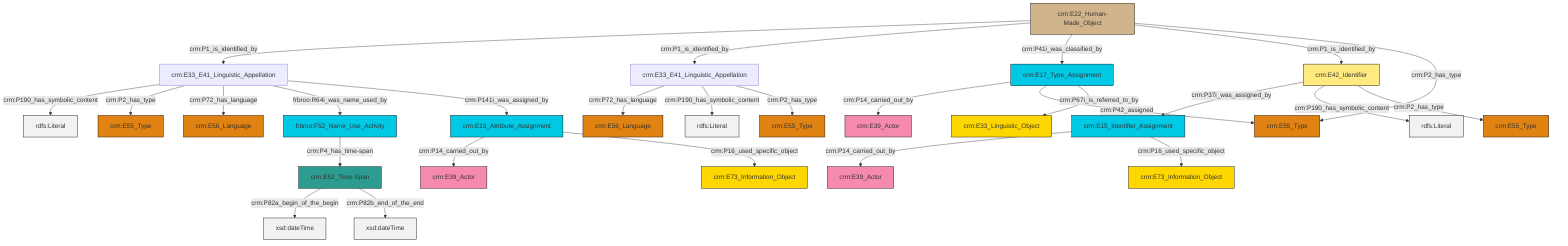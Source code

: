 graph TD
classDef Literal fill:#f2f2f2,stroke:#000000;
classDef CRM_Entity fill:#FFFFFF,stroke:#000000;
classDef Temporal_Entity fill:#00C9E6, stroke:#000000;
classDef Type fill:#E18312, stroke:#000000;
classDef Time-Span fill:#2C9C91, stroke:#000000;
classDef Appellation fill:#FFEB7F, stroke:#000000;
classDef Place fill:#008836, stroke:#000000;
classDef Persistent_Item fill:#B266B2, stroke:#000000;
classDef Conceptual_Object fill:#FFD700, stroke:#000000;
classDef Physical_Thing fill:#D2B48C, stroke:#000000;
classDef Actor fill:#f58aad, stroke:#000000;
classDef PC_Classes fill:#4ce600, stroke:#000000;
classDef Multi fill:#cccccc,stroke:#000000;

2["crm:E42_Identifier"]:::Appellation -->|crm:P37i_was_assigned_by| 3["crm:E15_Identifier_Assignment"]:::Temporal_Entity
4["frbroo:F52_Name_Use_Activity"]:::Temporal_Entity -->|crm:P4_has_time-span| 5["crm:E52_Time-Span"]:::Time-Span
6["crm:E33_E41_Linguistic_Appellation"]:::Default -->|crm:P72_has_language| 7["crm:E56_Language"]:::Type
10["crm:E17_Type_Assignment"]:::Temporal_Entity -->|crm:P14_carried_out_by| 11["crm:E39_Actor"]:::Actor
14["crm:E22_Human-Made_Object"]:::Physical_Thing -->|crm:P1_is_identified_by| 15["crm:E33_E41_Linguistic_Appellation"]:::Default
2["crm:E42_Identifier"]:::Appellation -->|crm:P190_has_symbolic_content| 17[rdfs:Literal]:::Literal
14["crm:E22_Human-Made_Object"]:::Physical_Thing -->|crm:P1_is_identified_by| 6["crm:E33_E41_Linguistic_Appellation"]:::Default
14["crm:E22_Human-Made_Object"]:::Physical_Thing -->|crm:P41i_was_classified_by| 10["crm:E17_Type_Assignment"]:::Temporal_Entity
3["crm:E15_Identifier_Assignment"]:::Temporal_Entity -->|crm:P14_carried_out_by| 18["crm:E39_Actor"]:::Actor
5["crm:E52_Time-Span"]:::Time-Span -->|crm:P82a_begin_of_the_begin| 24[xsd:dateTime]:::Literal
15["crm:E33_E41_Linguistic_Appellation"]:::Default -->|crm:P190_has_symbolic_content| 25[rdfs:Literal]:::Literal
15["crm:E33_E41_Linguistic_Appellation"]:::Default -->|crm:P2_has_type| 12["crm:E55_Type"]:::Type
15["crm:E33_E41_Linguistic_Appellation"]:::Default -->|crm:P72_has_language| 27["crm:E56_Language"]:::Type
6["crm:E33_E41_Linguistic_Appellation"]:::Default -->|crm:P190_has_symbolic_content| 30[rdfs:Literal]:::Literal
6["crm:E33_E41_Linguistic_Appellation"]:::Default -->|crm:P2_has_type| 22["crm:E55_Type"]:::Type
3["crm:E15_Identifier_Assignment"]:::Temporal_Entity -->|crm:P16_used_specific_object| 8["crm:E73_Information_Object"]:::Conceptual_Object
0["crm:E13_Attribute_Assignment"]:::Temporal_Entity -->|crm:P14_carried_out_by| 32["crm:E39_Actor"]:::Actor
0["crm:E13_Attribute_Assignment"]:::Temporal_Entity -->|crm:P16_used_specific_object| 28["crm:E73_Information_Object"]:::Conceptual_Object
2["crm:E42_Identifier"]:::Appellation -->|crm:P2_has_type| 35["crm:E55_Type"]:::Type
14["crm:E22_Human-Made_Object"]:::Physical_Thing -->|crm:P1_is_identified_by| 2["crm:E42_Identifier"]:::Appellation
5["crm:E52_Time-Span"]:::Time-Span -->|crm:P82b_end_of_the_end| 37[xsd:dateTime]:::Literal
14["crm:E22_Human-Made_Object"]:::Physical_Thing -->|crm:P2_has_type| 20["crm:E55_Type"]:::Type
15["crm:E33_E41_Linguistic_Appellation"]:::Default -->|frbroo:R64i_was_name_used_by| 4["frbroo:F52_Name_Use_Activity"]:::Temporal_Entity
15["crm:E33_E41_Linguistic_Appellation"]:::Default -->|crm:P141i_was_assigned_by| 0["crm:E13_Attribute_Assignment"]:::Temporal_Entity
10["crm:E17_Type_Assignment"]:::Temporal_Entity -->|crm:P42_assigned| 20["crm:E55_Type"]:::Type
10["crm:E17_Type_Assignment"]:::Temporal_Entity -->|crm:P67i_is_referred_to_by| 46["crm:E33_Linguistic_Object"]:::Conceptual_Object